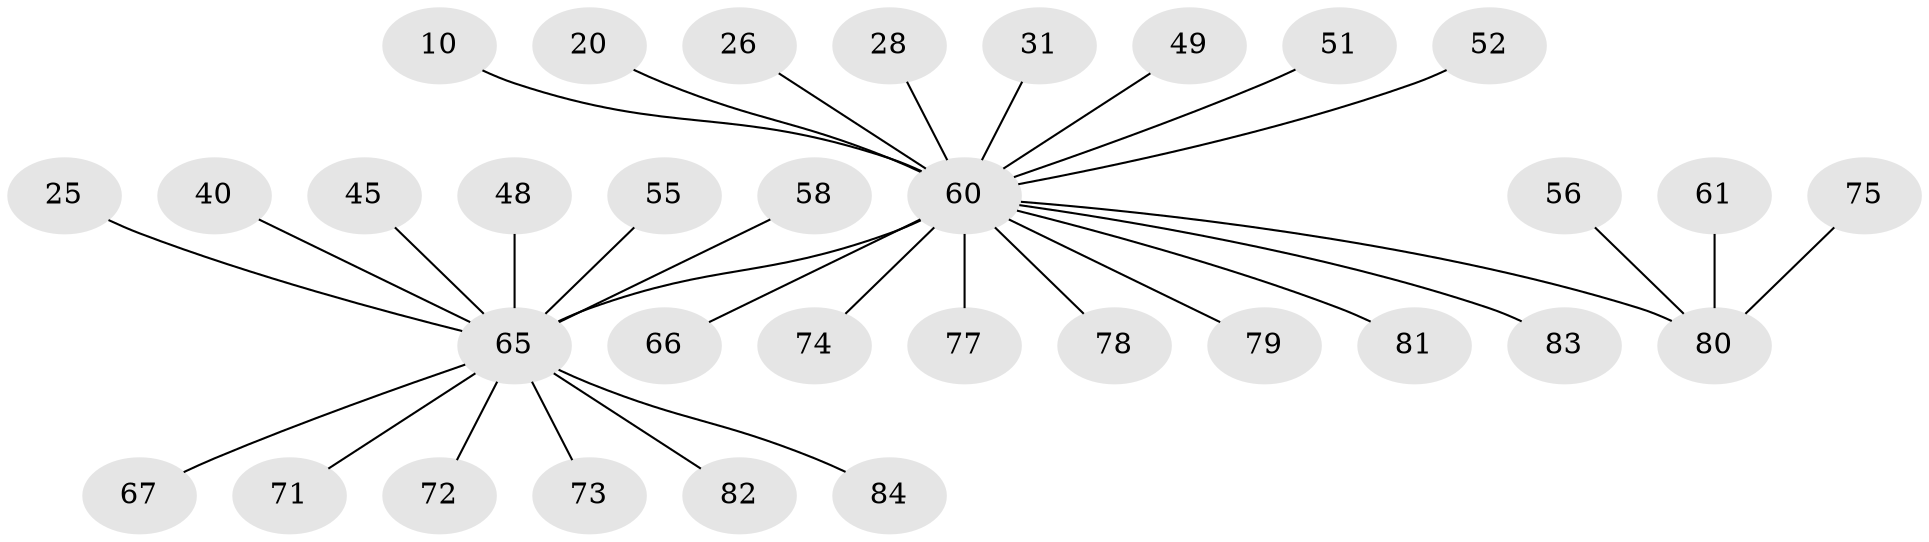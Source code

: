 // original degree distribution, {13: 0.011904761904761904, 14: 0.011904761904761904, 3: 0.047619047619047616, 4: 0.07142857142857142, 7: 0.011904761904761904, 8: 0.011904761904761904, 2: 0.20238095238095238, 5: 0.011904761904761904, 1: 0.6071428571428571, 6: 0.011904761904761904}
// Generated by graph-tools (version 1.1) at 2025/50/03/04/25 21:50:29]
// undirected, 33 vertices, 32 edges
graph export_dot {
graph [start="1"]
  node [color=gray90,style=filled];
  10;
  20;
  25;
  26;
  28;
  31 [super="+18"];
  40;
  45;
  48;
  49;
  51 [super="+34"];
  52;
  55;
  56;
  58 [super="+17"];
  60 [super="+41+4"];
  61;
  65 [super="+6+19+23"];
  66;
  67;
  71;
  72;
  73 [super="+22+35+36+44"];
  74;
  75;
  77 [super="+9+54"];
  78;
  79 [super="+63"];
  80 [super="+37+33+43"];
  81 [super="+62+76"];
  82 [super="+70"];
  83;
  84 [super="+29+69"];
  10 -- 60;
  20 -- 60;
  25 -- 65;
  26 -- 60;
  28 -- 60;
  31 -- 60;
  40 -- 65;
  45 -- 65;
  48 -- 65;
  49 -- 60;
  51 -- 60;
  52 -- 60;
  55 -- 65;
  56 -- 80;
  58 -- 65;
  60 -- 80 [weight=2];
  60 -- 83;
  60 -- 78;
  60 -- 66;
  60 -- 74;
  60 -- 77;
  60 -- 79;
  60 -- 81;
  60 -- 65 [weight=4];
  61 -- 80;
  65 -- 67;
  65 -- 71;
  65 -- 72;
  65 -- 73;
  65 -- 82;
  65 -- 84;
  75 -- 80;
}
